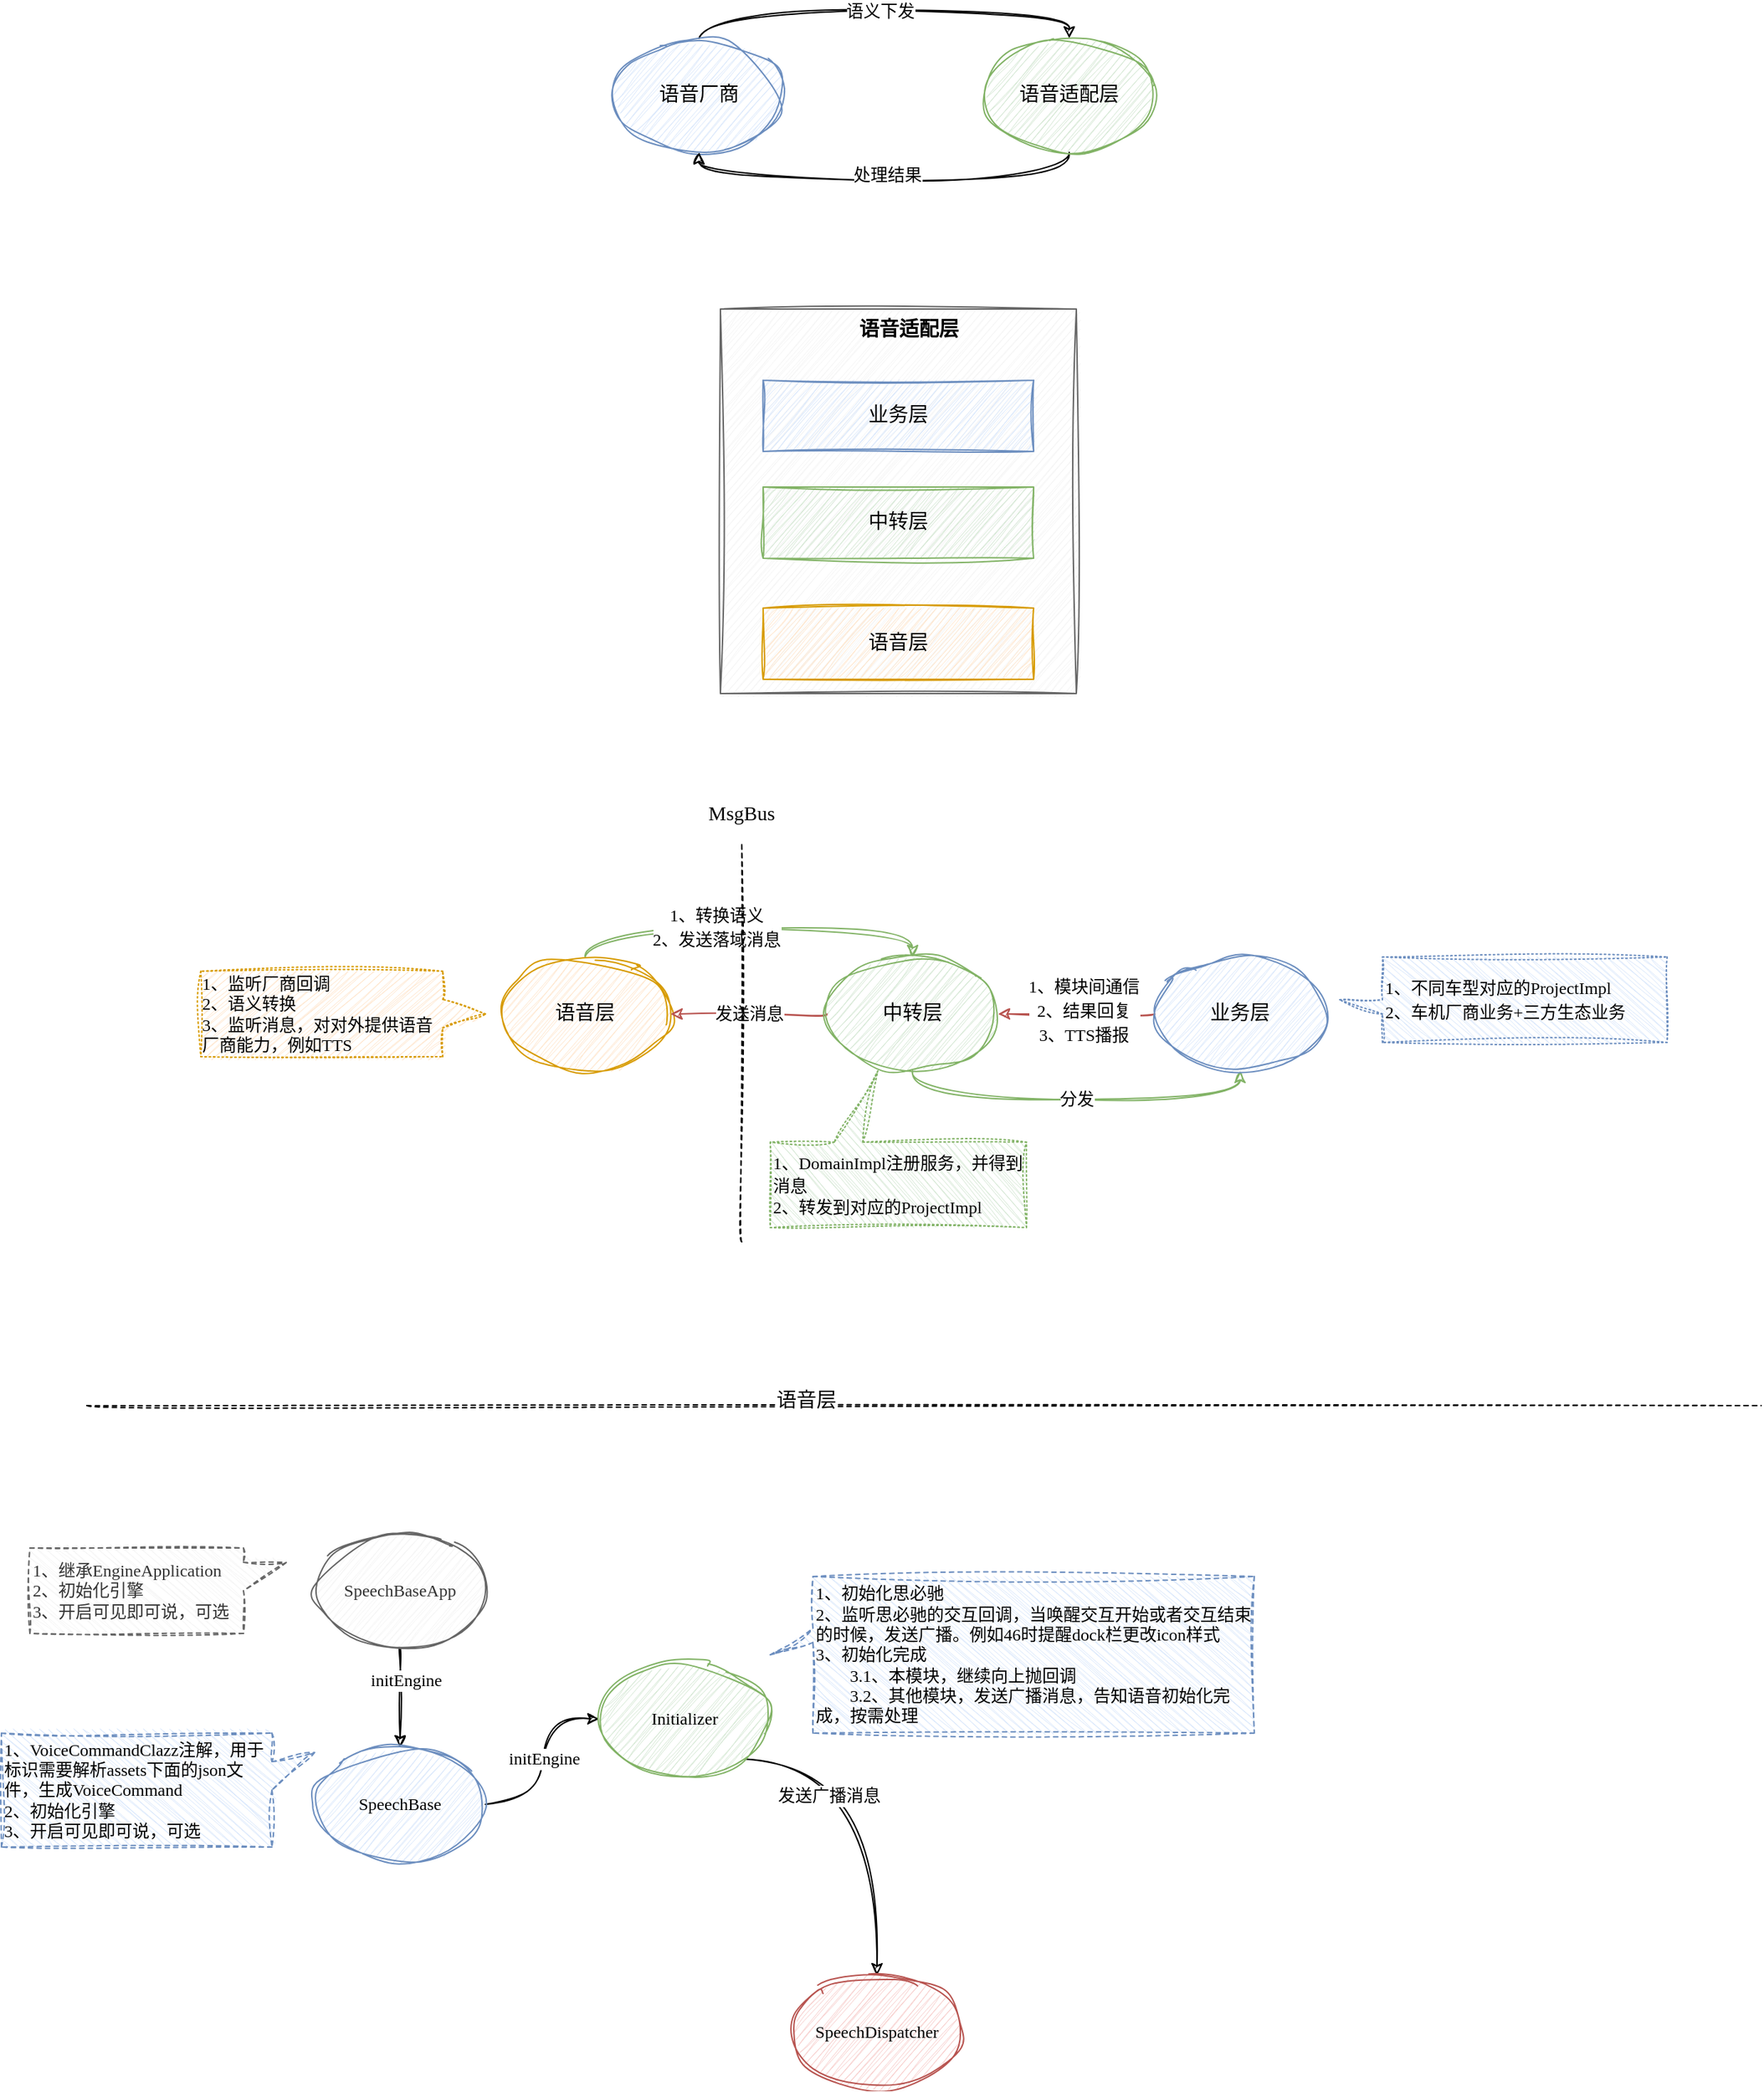 <mxfile version="22.1.4" type="github">
  <diagram name="第 1 页" id="d6u8rMSGMx_cfphLrP2_">
    <mxGraphModel dx="1850" dy="638" grid="1" gridSize="10" guides="1" tooltips="1" connect="1" arrows="1" fold="1" page="0" pageScale="1" pageWidth="827" pageHeight="1169" math="0" shadow="0">
      <root>
        <mxCell id="0" />
        <mxCell id="1" parent="0" />
        <mxCell id="4i7KHp0y6DTovzWUpK-D-11" value="" style="rounded=0;whiteSpace=wrap;html=1;sketch=1;jiggle=2;curveFitting=1;strokeColor=#666666;align=center;verticalAlign=middle;fontFamily=Comic Sans MS;fontSize=14;fontColor=#333333;fillColor=#f5f5f5;" vertex="1" parent="1">
          <mxGeometry x="25" y="250" width="250" height="270" as="geometry" />
        </mxCell>
        <mxCell id="4i7KHp0y6DTovzWUpK-D-6" style="edgeStyle=orthogonalEdgeStyle;shape=connector;curved=1;rounded=1;sketch=1;jiggle=2;curveFitting=1;orthogonalLoop=1;jettySize=auto;html=1;exitX=0.5;exitY=0;exitDx=0;exitDy=0;entryX=0.5;entryY=0;entryDx=0;entryDy=0;labelBackgroundColor=default;strokeColor=default;align=center;verticalAlign=middle;fontFamily=Comic Sans MS;fontSize=14;fontColor=default;endArrow=classic;" edge="1" parent="1" source="4i7KHp0y6DTovzWUpK-D-2" target="4i7KHp0y6DTovzWUpK-D-3">
          <mxGeometry relative="1" as="geometry" />
        </mxCell>
        <mxCell id="4i7KHp0y6DTovzWUpK-D-8" value="&lt;font style=&quot;font-size: 12px;&quot;&gt;语义下发&lt;/font&gt;" style="edgeLabel;html=1;align=center;verticalAlign=middle;resizable=0;points=[];fontSize=14;fontFamily=Comic Sans MS;fontColor=default;" vertex="1" connectable="0" parent="4i7KHp0y6DTovzWUpK-D-6">
          <mxGeometry x="-0.02" y="-1" relative="1" as="geometry">
            <mxPoint as="offset" />
          </mxGeometry>
        </mxCell>
        <mxCell id="4i7KHp0y6DTovzWUpK-D-2" value="语音厂商" style="ellipse;whiteSpace=wrap;html=1;rounded=0;sketch=1;jiggle=2;curveFitting=1;strokeColor=#6c8ebf;align=center;verticalAlign=middle;fontFamily=Comic Sans MS;fontSize=14;fillColor=#dae8fc;" vertex="1" parent="1">
          <mxGeometry x="-50" y="60" width="120" height="80" as="geometry" />
        </mxCell>
        <mxCell id="4i7KHp0y6DTovzWUpK-D-7" style="edgeStyle=orthogonalEdgeStyle;shape=connector;curved=1;rounded=1;sketch=1;jiggle=2;curveFitting=1;orthogonalLoop=1;jettySize=auto;html=1;exitX=0.5;exitY=1;exitDx=0;exitDy=0;entryX=0.5;entryY=1;entryDx=0;entryDy=0;labelBackgroundColor=default;strokeColor=default;align=center;verticalAlign=middle;fontFamily=Comic Sans MS;fontSize=14;fontColor=default;endArrow=classic;" edge="1" parent="1" source="4i7KHp0y6DTovzWUpK-D-3" target="4i7KHp0y6DTovzWUpK-D-2">
          <mxGeometry relative="1" as="geometry" />
        </mxCell>
        <mxCell id="4i7KHp0y6DTovzWUpK-D-9" value="&lt;font style=&quot;font-size: 12px;&quot;&gt;处理结果&lt;/font&gt;" style="edgeLabel;html=1;align=center;verticalAlign=middle;resizable=0;points=[];fontSize=14;fontFamily=Comic Sans MS;fontColor=default;" vertex="1" connectable="0" parent="4i7KHp0y6DTovzWUpK-D-7">
          <mxGeometry x="-0.013" y="-4" relative="1" as="geometry">
            <mxPoint as="offset" />
          </mxGeometry>
        </mxCell>
        <mxCell id="4i7KHp0y6DTovzWUpK-D-3" value="语音适配层" style="ellipse;whiteSpace=wrap;html=1;rounded=0;sketch=1;jiggle=2;curveFitting=1;strokeColor=#82b366;align=center;verticalAlign=middle;fontFamily=Comic Sans MS;fontSize=14;fillColor=#d5e8d4;" vertex="1" parent="1">
          <mxGeometry x="210" y="60" width="120" height="80" as="geometry" />
        </mxCell>
        <mxCell id="4i7KHp0y6DTovzWUpK-D-12" value="业务层" style="rounded=0;whiteSpace=wrap;html=1;sketch=1;jiggle=2;curveFitting=1;strokeColor=#6c8ebf;align=center;verticalAlign=middle;fontFamily=Comic Sans MS;fontSize=14;fillColor=#dae8fc;" vertex="1" parent="1">
          <mxGeometry x="55" y="300" width="190" height="50" as="geometry" />
        </mxCell>
        <mxCell id="4i7KHp0y6DTovzWUpK-D-13" value="中转层" style="rounded=0;whiteSpace=wrap;html=1;sketch=1;jiggle=2;curveFitting=1;strokeColor=#82b366;align=center;verticalAlign=middle;fontFamily=Comic Sans MS;fontSize=14;fillColor=#d5e8d4;" vertex="1" parent="1">
          <mxGeometry x="55" y="375" width="190" height="50" as="geometry" />
        </mxCell>
        <mxCell id="4i7KHp0y6DTovzWUpK-D-14" value="语音层" style="rounded=0;whiteSpace=wrap;html=1;sketch=1;jiggle=2;curveFitting=1;strokeColor=#d79b00;align=center;verticalAlign=middle;fontFamily=Comic Sans MS;fontSize=14;fillColor=#ffe6cc;" vertex="1" parent="1">
          <mxGeometry x="55" y="460" width="190" height="50" as="geometry" />
        </mxCell>
        <mxCell id="4i7KHp0y6DTovzWUpK-D-15" value="&lt;b&gt;语音适配层&lt;/b&gt;" style="text;html=1;strokeColor=none;fillColor=none;align=center;verticalAlign=middle;whiteSpace=wrap;rounded=0;fontSize=14;fontFamily=Comic Sans MS;fontColor=default;" vertex="1" parent="1">
          <mxGeometry x="120" y="250" width="75" height="30" as="geometry" />
        </mxCell>
        <mxCell id="4i7KHp0y6DTovzWUpK-D-19" style="edgeStyle=orthogonalEdgeStyle;shape=connector;curved=1;rounded=1;sketch=1;jiggle=2;curveFitting=1;orthogonalLoop=1;jettySize=auto;html=1;exitX=0.5;exitY=0;exitDx=0;exitDy=0;entryX=0.5;entryY=0;entryDx=0;entryDy=0;labelBackgroundColor=default;strokeColor=#82b366;align=center;verticalAlign=middle;fontFamily=Comic Sans MS;fontSize=14;fontColor=default;endArrow=classic;fillColor=#d5e8d4;" edge="1" parent="1" source="4i7KHp0y6DTovzWUpK-D-16" target="4i7KHp0y6DTovzWUpK-D-17">
          <mxGeometry relative="1" as="geometry" />
        </mxCell>
        <mxCell id="4i7KHp0y6DTovzWUpK-D-23" value="&lt;font style=&quot;font-size: 12px;&quot;&gt;1、转换语义&lt;br&gt;2、发送落域消息&lt;br&gt;&lt;/font&gt;" style="edgeLabel;html=1;align=center;verticalAlign=middle;resizable=0;points=[];fontSize=14;fontFamily=Comic Sans MS;fontColor=default;" vertex="1" connectable="0" parent="4i7KHp0y6DTovzWUpK-D-19">
          <mxGeometry x="-0.163" y="1" relative="1" as="geometry">
            <mxPoint x="-1" as="offset" />
          </mxGeometry>
        </mxCell>
        <mxCell id="4i7KHp0y6DTovzWUpK-D-16" value="语音层" style="ellipse;whiteSpace=wrap;html=1;rounded=0;sketch=1;jiggle=2;curveFitting=1;strokeColor=#d79b00;align=center;verticalAlign=middle;fontFamily=Comic Sans MS;fontSize=14;fillColor=#ffe6cc;" vertex="1" parent="1">
          <mxGeometry x="-130" y="705" width="120" height="80" as="geometry" />
        </mxCell>
        <mxCell id="4i7KHp0y6DTovzWUpK-D-20" value="&lt;font style=&quot;font-size: 12px;&quot;&gt;分发&lt;br&gt;&lt;/font&gt;" style="edgeStyle=orthogonalEdgeStyle;shape=connector;curved=1;rounded=1;sketch=1;jiggle=2;curveFitting=1;orthogonalLoop=1;jettySize=auto;html=1;exitX=0.5;exitY=1;exitDx=0;exitDy=0;entryX=0.5;entryY=1;entryDx=0;entryDy=0;labelBackgroundColor=default;strokeColor=#82b366;align=center;verticalAlign=middle;fontFamily=Comic Sans MS;fontSize=14;fontColor=default;endArrow=classic;fillColor=#d5e8d4;" edge="1" parent="1" source="4i7KHp0y6DTovzWUpK-D-17" target="4i7KHp0y6DTovzWUpK-D-18">
          <mxGeometry relative="1" as="geometry">
            <mxPoint as="offset" />
          </mxGeometry>
        </mxCell>
        <mxCell id="4i7KHp0y6DTovzWUpK-D-22" value="&lt;font style=&quot;font-size: 12px;&quot;&gt;发送消息&lt;/font&gt;" style="edgeStyle=orthogonalEdgeStyle;shape=connector;curved=1;rounded=1;sketch=1;jiggle=2;curveFitting=1;orthogonalLoop=1;jettySize=auto;html=1;exitX=0;exitY=0.5;exitDx=0;exitDy=0;entryX=1;entryY=0.5;entryDx=0;entryDy=0;labelBackgroundColor=default;strokeColor=#b85450;align=center;verticalAlign=middle;fontFamily=Comic Sans MS;fontSize=14;fontColor=default;endArrow=classic;fillColor=#f8cecc;" edge="1" parent="1" source="4i7KHp0y6DTovzWUpK-D-17" target="4i7KHp0y6DTovzWUpK-D-16">
          <mxGeometry relative="1" as="geometry">
            <mxPoint as="offset" />
          </mxGeometry>
        </mxCell>
        <mxCell id="4i7KHp0y6DTovzWUpK-D-17" value="中转层" style="ellipse;whiteSpace=wrap;html=1;rounded=0;sketch=1;jiggle=2;curveFitting=1;strokeColor=#82b366;align=center;verticalAlign=middle;fontFamily=Comic Sans MS;fontSize=14;fillColor=#d5e8d4;" vertex="1" parent="1">
          <mxGeometry x="100" y="705" width="120" height="80" as="geometry" />
        </mxCell>
        <mxCell id="4i7KHp0y6DTovzWUpK-D-21" style="edgeStyle=orthogonalEdgeStyle;shape=connector;curved=1;rounded=1;sketch=1;jiggle=2;curveFitting=1;orthogonalLoop=1;jettySize=auto;html=1;exitX=0;exitY=0.5;exitDx=0;exitDy=0;entryX=1;entryY=0.5;entryDx=0;entryDy=0;labelBackgroundColor=default;strokeColor=#b85450;align=center;verticalAlign=middle;fontFamily=Comic Sans MS;fontSize=14;fontColor=default;endArrow=classic;fillColor=#f8cecc;" edge="1" parent="1" source="4i7KHp0y6DTovzWUpK-D-18" target="4i7KHp0y6DTovzWUpK-D-17">
          <mxGeometry relative="1" as="geometry" />
        </mxCell>
        <mxCell id="4i7KHp0y6DTovzWUpK-D-26" value="&lt;font style=&quot;font-size: 12px;&quot;&gt;1、模块间通信&lt;br&gt;2、结果回复&lt;br&gt;3、TTS播报&lt;br&gt;&lt;/font&gt;" style="edgeLabel;html=1;align=center;verticalAlign=middle;resizable=0;points=[];fontSize=14;fontFamily=Comic Sans MS;fontColor=default;" vertex="1" connectable="0" parent="4i7KHp0y6DTovzWUpK-D-21">
          <mxGeometry x="0.182" y="-2" relative="1" as="geometry">
            <mxPoint x="15" as="offset" />
          </mxGeometry>
        </mxCell>
        <mxCell id="4i7KHp0y6DTovzWUpK-D-18" value="业务层" style="ellipse;whiteSpace=wrap;html=1;rounded=0;sketch=1;jiggle=2;curveFitting=1;strokeColor=#6c8ebf;align=center;verticalAlign=middle;fontFamily=Comic Sans MS;fontSize=14;fillColor=#dae8fc;" vertex="1" parent="1">
          <mxGeometry x="330" y="705" width="120" height="80" as="geometry" />
        </mxCell>
        <mxCell id="4i7KHp0y6DTovzWUpK-D-24" value="&lt;font style=&quot;font-size: 12px;&quot;&gt;1、DomainImpl注册服务，并得到消息&lt;br style=&quot;border-color: var(--border-color);&quot;&gt;2、转发到对应的ProjectImpl&lt;/font&gt;" style="shape=callout;whiteSpace=wrap;html=1;perimeter=calloutPerimeter;rounded=0;sketch=1;jiggle=2;curveFitting=1;strokeColor=#82b366;align=left;verticalAlign=middle;fontFamily=Comic Sans MS;fontSize=13;fillColor=#d5e8d4;flipV=1;size=50;position=0.25;position2=0.42;base=20;dashed=1;dashPattern=1 2;" vertex="1" parent="1">
          <mxGeometry x="60" y="785" width="180" height="110" as="geometry" />
        </mxCell>
        <mxCell id="4i7KHp0y6DTovzWUpK-D-25" value="&lt;font style=&quot;font-size: 12px;&quot;&gt;1、不同车型对应的ProjectImpl&lt;br&gt;2、车机厂商业务+三方生态业务&lt;/font&gt;" style="shape=callout;whiteSpace=wrap;html=1;perimeter=calloutPerimeter;rounded=0;sketch=1;jiggle=2;curveFitting=1;strokeColor=#6c8ebf;align=left;verticalAlign=middle;fontFamily=Comic Sans MS;fontSize=14;fillColor=#dae8fc;direction=south;position2=0.5;base=10;dashed=1;dashPattern=1 2;" vertex="1" parent="1">
          <mxGeometry x="460" y="705" width="230" height="60" as="geometry" />
        </mxCell>
        <mxCell id="4i7KHp0y6DTovzWUpK-D-28" value="" style="endArrow=none;dashed=1;html=1;rounded=1;labelBackgroundColor=default;sketch=1;jiggle=2;curveFitting=1;strokeColor=default;align=center;verticalAlign=middle;fontFamily=Comic Sans MS;fontSize=14;fontColor=default;shape=connector;curved=1;" edge="1" parent="1">
          <mxGeometry width="50" height="50" relative="1" as="geometry">
            <mxPoint x="40" y="905" as="sourcePoint" />
            <mxPoint x="40" y="625" as="targetPoint" />
          </mxGeometry>
        </mxCell>
        <mxCell id="4i7KHp0y6DTovzWUpK-D-29" value="MsgBus" style="text;html=1;strokeColor=none;fillColor=none;align=center;verticalAlign=middle;whiteSpace=wrap;rounded=0;fontSize=14;fontFamily=Comic Sans MS;fontColor=default;" vertex="1" parent="1">
          <mxGeometry x="10" y="590" width="60" height="30" as="geometry" />
        </mxCell>
        <mxCell id="4i7KHp0y6DTovzWUpK-D-30" value="&lt;div style=&quot;text-align: left; font-size: 12px;&quot;&gt;&lt;span style=&quot;background-color: initial;&quot;&gt;&lt;font style=&quot;font-size: 12px;&quot;&gt;1、监听厂商回调&lt;/font&gt;&lt;/span&gt;&lt;/div&gt;&lt;font style=&quot;font-size: 12px;&quot;&gt;&lt;div style=&quot;text-align: left;&quot;&gt;&lt;span style=&quot;background-color: initial;&quot;&gt;2、语义转换&lt;/span&gt;&lt;/div&gt;&lt;div style=&quot;text-align: left;&quot;&gt;&lt;span style=&quot;background-color: initial;&quot;&gt;3、监听消息，对对外提供语音厂商能力，例如TTS&lt;br&gt;&lt;/span&gt;&lt;/div&gt;&lt;/font&gt;" style="shape=callout;whiteSpace=wrap;html=1;perimeter=calloutPerimeter;rounded=0;sketch=1;jiggle=2;curveFitting=1;strokeColor=#d79b00;align=center;verticalAlign=middle;fontFamily=Comic Sans MS;fontSize=14;fillColor=#ffe6cc;direction=south;flipH=1;size=30;position=0.33;dashed=1;dashPattern=1 2;" vertex="1" parent="1">
          <mxGeometry x="-340" y="715" width="200" height="60" as="geometry" />
        </mxCell>
        <mxCell id="4i7KHp0y6DTovzWUpK-D-32" value="" style="endArrow=none;dashed=1;html=1;rounded=1;labelBackgroundColor=default;sketch=1;jiggle=2;curveFitting=1;strokeColor=default;align=center;verticalAlign=middle;fontFamily=Comic Sans MS;fontSize=14;fontColor=default;shape=connector;curved=1;" edge="1" parent="1">
          <mxGeometry width="50" height="50" relative="1" as="geometry">
            <mxPoint x="-420" y="1020" as="sourcePoint" />
            <mxPoint x="756" y="1020" as="targetPoint" />
          </mxGeometry>
        </mxCell>
        <mxCell id="4i7KHp0y6DTovzWUpK-D-33" value="语音层" style="edgeLabel;html=1;align=center;verticalAlign=middle;resizable=0;points=[];fontSize=14;fontFamily=Comic Sans MS;fontColor=default;" vertex="1" connectable="0" parent="4i7KHp0y6DTovzWUpK-D-32">
          <mxGeometry x="-0.142" y="4" relative="1" as="geometry">
            <mxPoint y="1" as="offset" />
          </mxGeometry>
        </mxCell>
        <mxCell id="4i7KHp0y6DTovzWUpK-D-39" style="edgeStyle=orthogonalEdgeStyle;shape=connector;curved=1;rounded=1;sketch=1;jiggle=2;curveFitting=1;orthogonalLoop=1;jettySize=auto;html=1;exitX=0.5;exitY=1;exitDx=0;exitDy=0;labelBackgroundColor=default;strokeColor=default;align=center;verticalAlign=middle;fontFamily=Comic Sans MS;fontSize=14;fontColor=default;endArrow=classic;" edge="1" parent="1" source="4i7KHp0y6DTovzWUpK-D-34" target="4i7KHp0y6DTovzWUpK-D-37">
          <mxGeometry relative="1" as="geometry" />
        </mxCell>
        <mxCell id="4i7KHp0y6DTovzWUpK-D-40" value="initEngine" style="edgeLabel;html=1;align=center;verticalAlign=middle;resizable=0;points=[];fontSize=12;fontFamily=Comic Sans MS;fontColor=default;" vertex="1" connectable="0" parent="4i7KHp0y6DTovzWUpK-D-39">
          <mxGeometry x="-0.357" y="4" relative="1" as="geometry">
            <mxPoint as="offset" />
          </mxGeometry>
        </mxCell>
        <mxCell id="4i7KHp0y6DTovzWUpK-D-34" value="&lt;font style=&quot;font-size: 12px;&quot;&gt;SpeechBaseApp&lt;/font&gt;" style="ellipse;whiteSpace=wrap;html=1;rounded=0;sketch=1;jiggle=2;curveFitting=1;strokeColor=#666666;align=center;verticalAlign=middle;fontFamily=Comic Sans MS;fontSize=14;fontColor=#333333;fillColor=#f5f5f5;" vertex="1" parent="1">
          <mxGeometry x="-260" y="1110" width="120" height="80" as="geometry" />
        </mxCell>
        <mxCell id="4i7KHp0y6DTovzWUpK-D-35" value="1、继承EngineApplication&lt;br&gt;2、初始化引擎&lt;br&gt;3、开启可见即可说，可选" style="shape=callout;whiteSpace=wrap;html=1;perimeter=calloutPerimeter;rounded=0;sketch=1;jiggle=2;curveFitting=1;strokeColor=#666666;align=left;verticalAlign=middle;fontFamily=Comic Sans MS;fontSize=12;fontColor=#333333;fillColor=#f5f5f5;direction=north;position2=0.83;dashed=1;" vertex="1" parent="1">
          <mxGeometry x="-460" y="1120" width="180" height="60" as="geometry" />
        </mxCell>
        <mxCell id="4i7KHp0y6DTovzWUpK-D-42" style="edgeStyle=orthogonalEdgeStyle;shape=connector;curved=1;rounded=1;sketch=1;jiggle=2;curveFitting=1;orthogonalLoop=1;jettySize=auto;html=1;exitX=1;exitY=0.5;exitDx=0;exitDy=0;entryX=0;entryY=0.5;entryDx=0;entryDy=0;labelBackgroundColor=default;strokeColor=default;align=center;verticalAlign=middle;fontFamily=Comic Sans MS;fontSize=14;fontColor=default;endArrow=classic;" edge="1" parent="1" source="4i7KHp0y6DTovzWUpK-D-37" target="4i7KHp0y6DTovzWUpK-D-41">
          <mxGeometry relative="1" as="geometry" />
        </mxCell>
        <mxCell id="4i7KHp0y6DTovzWUpK-D-43" value="initEngine" style="edgeLabel;html=1;align=center;verticalAlign=middle;resizable=0;points=[];fontSize=12;fontFamily=Comic Sans MS;fontColor=default;" vertex="1" connectable="0" parent="4i7KHp0y6DTovzWUpK-D-42">
          <mxGeometry x="0.026" relative="1" as="geometry">
            <mxPoint x="1" as="offset" />
          </mxGeometry>
        </mxCell>
        <mxCell id="4i7KHp0y6DTovzWUpK-D-37" value="&lt;font style=&quot;font-size: 12px;&quot;&gt;SpeechBase&lt;/font&gt;" style="ellipse;whiteSpace=wrap;html=1;rounded=0;sketch=1;jiggle=2;curveFitting=1;strokeColor=#6c8ebf;align=center;verticalAlign=middle;fontFamily=Comic Sans MS;fontSize=14;fillColor=#dae8fc;" vertex="1" parent="1">
          <mxGeometry x="-260" y="1260" width="120" height="80" as="geometry" />
        </mxCell>
        <mxCell id="4i7KHp0y6DTovzWUpK-D-38" value="1、VoiceCommandClazz注解，用于标识需要解析assets下面的json文件，生成VoiceCommand&lt;br&gt;2、初始化引擎&lt;br&gt;3、开启可见即可说，可选" style="shape=callout;whiteSpace=wrap;html=1;perimeter=calloutPerimeter;rounded=0;sketch=1;jiggle=2;curveFitting=1;strokeColor=#6c8ebf;align=left;verticalAlign=middle;fontFamily=Comic Sans MS;fontSize=12;fillColor=#dae8fc;direction=north;position2=0.83;dashed=1;" vertex="1" parent="1">
          <mxGeometry x="-480" y="1250" width="220" height="80" as="geometry" />
        </mxCell>
        <mxCell id="4i7KHp0y6DTovzWUpK-D-49" style="edgeStyle=orthogonalEdgeStyle;shape=connector;curved=1;rounded=1;sketch=1;jiggle=2;curveFitting=1;orthogonalLoop=1;jettySize=auto;html=1;exitX=1;exitY=1;exitDx=0;exitDy=0;entryX=0.5;entryY=0;entryDx=0;entryDy=0;labelBackgroundColor=default;strokeColor=default;align=center;verticalAlign=middle;fontFamily=Comic Sans MS;fontSize=12;fontColor=default;endArrow=classic;" edge="1" parent="1" source="4i7KHp0y6DTovzWUpK-D-41" target="4i7KHp0y6DTovzWUpK-D-46">
          <mxGeometry relative="1" as="geometry" />
        </mxCell>
        <mxCell id="4i7KHp0y6DTovzWUpK-D-50" value="发送广播消息" style="edgeLabel;html=1;align=center;verticalAlign=middle;resizable=0;points=[];fontSize=12;fontFamily=Comic Sans MS;fontColor=default;" vertex="1" connectable="0" parent="4i7KHp0y6DTovzWUpK-D-49">
          <mxGeometry x="-0.52" y="-25" relative="1" as="geometry">
            <mxPoint as="offset" />
          </mxGeometry>
        </mxCell>
        <mxCell id="4i7KHp0y6DTovzWUpK-D-41" value="&lt;font style=&quot;font-size: 12px;&quot;&gt;Initializer&lt;/font&gt;" style="ellipse;whiteSpace=wrap;html=1;rounded=0;sketch=1;jiggle=2;curveFitting=1;strokeColor=#82b366;align=center;verticalAlign=middle;fontFamily=Comic Sans MS;fontSize=14;fillColor=#d5e8d4;" vertex="1" parent="1">
          <mxGeometry x="-60" y="1200" width="120" height="80" as="geometry" />
        </mxCell>
        <mxCell id="4i7KHp0y6DTovzWUpK-D-45" value="1、初始化思必驰&lt;br&gt;2、监听思必驰的交互回调，当唤醒交互开始或者交互结束的时候，发送广播。例如46时提醒dock栏更改icon样式&lt;br&gt;3、初始化完成&lt;br&gt;&lt;span style=&quot;white-space: pre;&quot;&gt;&#x9;&lt;/span&gt;3.1、本模块，继续向上抛回调&lt;br&gt;&lt;span style=&quot;white-space: pre;&quot;&gt;&#x9;&lt;/span&gt;3.2、其他模块，发送广播消息，告知语音初始化完成，按需处理" style="shape=callout;whiteSpace=wrap;html=1;perimeter=calloutPerimeter;rounded=0;dashed=1;sketch=1;jiggle=2;curveFitting=1;strokeColor=#6c8ebf;align=left;verticalAlign=middle;fontFamily=Comic Sans MS;fontSize=12;fontColor=default;fillColor=#dae8fc;direction=south;size=30;position=0.33;base=10;" vertex="1" parent="1">
          <mxGeometry x="60" y="1140" width="340" height="110" as="geometry" />
        </mxCell>
        <mxCell id="4i7KHp0y6DTovzWUpK-D-46" value="&lt;font style=&quot;font-size: 12px;&quot;&gt;SpeechDispatcher&lt;/font&gt;" style="ellipse;whiteSpace=wrap;html=1;rounded=0;sketch=1;jiggle=2;curveFitting=1;strokeColor=#b85450;align=center;verticalAlign=middle;fontFamily=Comic Sans MS;fontSize=14;fillColor=#f8cecc;" vertex="1" parent="1">
          <mxGeometry x="75" y="1420" width="120" height="80" as="geometry" />
        </mxCell>
      </root>
    </mxGraphModel>
  </diagram>
</mxfile>
